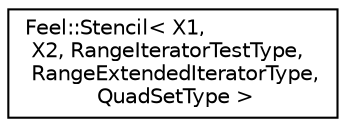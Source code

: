 digraph "Graphical Class Hierarchy"
{
 // LATEX_PDF_SIZE
  edge [fontname="Helvetica",fontsize="10",labelfontname="Helvetica",labelfontsize="10"];
  node [fontname="Helvetica",fontsize="10",shape=record];
  rankdir="LR";
  Node0 [label="Feel::Stencil\< X1,\l X2, RangeIteratorTestType,\l RangeExtendedIteratorType,\l QuadSetType \>",height=0.2,width=0.4,color="black", fillcolor="white", style="filled",URL="$classFeel_1_1Stencil.html",tooltip=" "];
}

